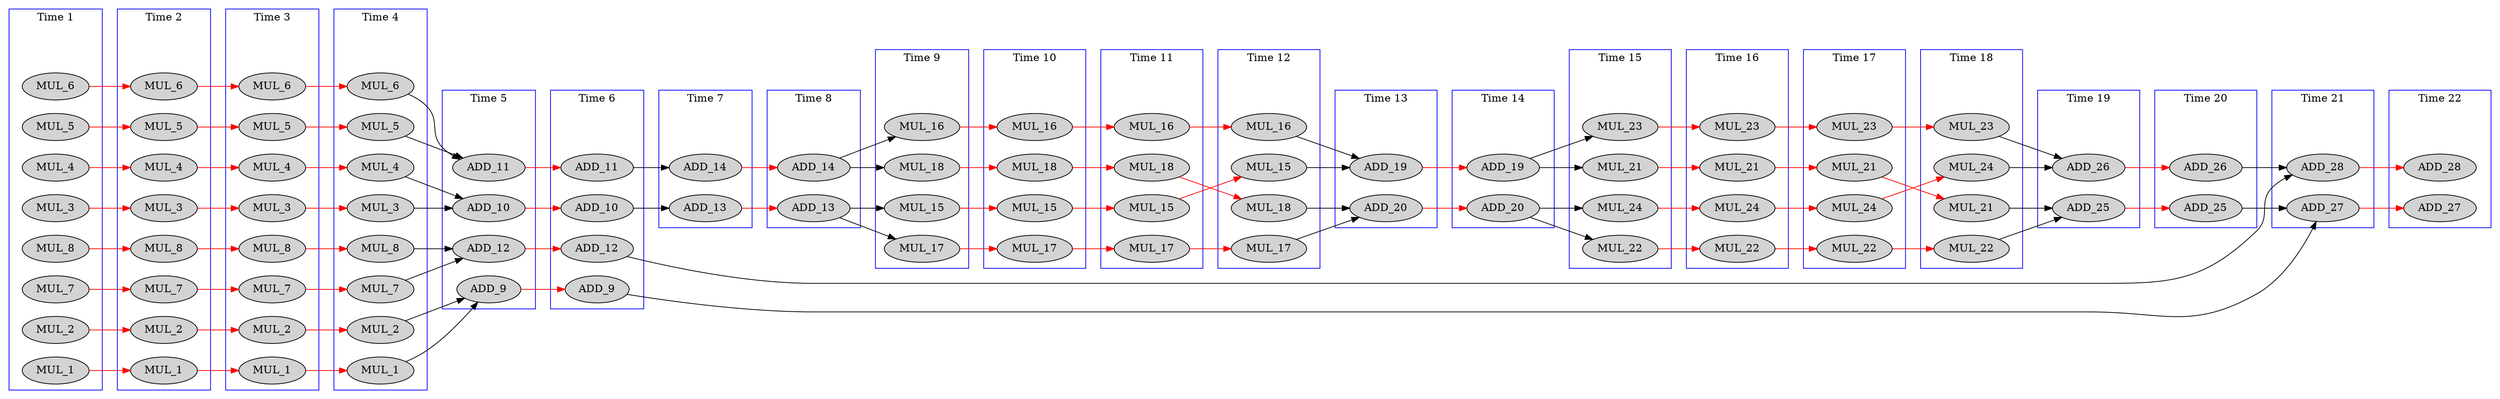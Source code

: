 digraph arf {
  rankdir = LR;
  newrank="true"
  subgraph cluster_1 {
    rank=same;
    node [style=filled];
    label = "Time 1";
    color = blue;
    pseudo_1 [style=invis];
    MUL_1_0 [label=MUL_1]
    MUL_2_0 [label=MUL_2]
    MUL_3_0 [label=MUL_3]
    MUL_4_0 [label=MUL_4]
    MUL_5_0 [label=MUL_5]
    MUL_6_0 [label=MUL_6]
    MUL_7_0 [label=MUL_7]
    MUL_8_0 [label=MUL_8]
  }
  subgraph cluster_2 {
    rank=same;
    node [style=filled];
    label = "Time 2";
    color = blue;
    pseudo_2 [style=invis];
    MUL_1_1 [label=MUL_1]
    MUL_2_1 [label=MUL_2]
    MUL_3_1 [label=MUL_3]
    MUL_4_1 [label=MUL_4]
    MUL_5_1 [label=MUL_5]
    MUL_6_1 [label=MUL_6]
    MUL_7_1 [label=MUL_7]
    MUL_8_1 [label=MUL_8]
  }
  subgraph cluster_3 {
    rank=same;
    node [style=filled];
    label = "Time 3";
    color = blue;
    pseudo_3 [style=invis];
    MUL_1_2 [label=MUL_1]
    MUL_2_2 [label=MUL_2]
    MUL_3_2 [label=MUL_3]
    MUL_4_2 [label=MUL_4]
    MUL_5_2 [label=MUL_5]
    MUL_6_2 [label=MUL_6]
    MUL_7_2 [label=MUL_7]
    MUL_8_2 [label=MUL_8]
  }
  subgraph cluster_4 {
    rank=same;
    node [style=filled];
    label = "Time 4";
    color = blue;
    pseudo_4 [style=invis];
    MUL_1_3 [label=MUL_1]
    MUL_2_3 [label=MUL_2]
    MUL_3_3 [label=MUL_3]
    MUL_4_3 [label=MUL_4]
    MUL_5_3 [label=MUL_5]
    MUL_6_3 [label=MUL_6]
    MUL_7_3 [label=MUL_7]
    MUL_8_3 [label=MUL_8]
  }
  subgraph cluster_5 {
    rank=same;
    node [style=filled];
    label = "Time 5";
    color = blue;
    pseudo_5 [style=invis];
    ADD_9_0 [label=ADD_9]
    ADD_10_0 [label=ADD_10]
    ADD_11_0 [label=ADD_11]
    ADD_12_0 [label=ADD_12]
  }
  subgraph cluster_6 {
    rank=same;
    node [style=filled];
    label = "Time 6";
    color = blue;
    pseudo_6 [style=invis];
    ADD_9_1 [label=ADD_9]
    ADD_10_1 [label=ADD_10]
    ADD_11_1 [label=ADD_11]
    ADD_12_1 [label=ADD_12]
  }
  subgraph cluster_7 {
    rank=same;
    node [style=filled];
    label = "Time 7";
    color = blue;
    pseudo_7 [style=invis];
    ADD_13_0 [label=ADD_13]
    ADD_14_0 [label=ADD_14]
  }
  subgraph cluster_8 {
    rank=same;
    node [style=filled];
    label = "Time 8";
    color = blue;
    pseudo_8 [style=invis];
    ADD_13_1 [label=ADD_13]
    ADD_14_1 [label=ADD_14]
  }
  subgraph cluster_9 {
    rank=same;
    node [style=filled];
    label = "Time 9";
    color = blue;
    pseudo_9 [style=invis];
    MUL_15_0 [label=MUL_15]
    MUL_16_0 [label=MUL_16]
    MUL_17_0 [label=MUL_17]
    MUL_18_0 [label=MUL_18]
  }
  subgraph cluster_10 {
    rank=same;
    node [style=filled];
    label = "Time 10";
    color = blue;
    pseudo_10 [style=invis];
    MUL_15_1 [label=MUL_15]
    MUL_16_1 [label=MUL_16]
    MUL_17_1 [label=MUL_17]
    MUL_18_1 [label=MUL_18]
  }
  subgraph cluster_11 {
    rank=same;
    node [style=filled];
    label = "Time 11";
    color = blue;
    pseudo_11 [style=invis];
    MUL_15_2 [label=MUL_15]
    MUL_16_2 [label=MUL_16]
    MUL_17_2 [label=MUL_17]
    MUL_18_2 [label=MUL_18]
  }
  subgraph cluster_12 {
    rank=same;
    node [style=filled];
    label = "Time 12";
    color = blue;
    pseudo_12 [style=invis];
    MUL_15_3 [label=MUL_15]
    MUL_16_3 [label=MUL_16]
    MUL_17_3 [label=MUL_17]
    MUL_18_3 [label=MUL_18]
  }
  subgraph cluster_13 {
    rank=same;
    node [style=filled];
    label = "Time 13";
    color = blue;
    pseudo_13 [style=invis];
    ADD_19_0 [label=ADD_19]
    ADD_20_0 [label=ADD_20]
  }
  subgraph cluster_14 {
    rank=same;
    node [style=filled];
    label = "Time 14";
    color = blue;
    pseudo_14 [style=invis];
    ADD_19_1 [label=ADD_19]
    ADD_20_1 [label=ADD_20]
  }
  subgraph cluster_15 {
    rank=same;
    node [style=filled];
    label = "Time 15";
    color = blue;
    pseudo_15 [style=invis];
    MUL_21_0 [label=MUL_21]
    MUL_22_0 [label=MUL_22]
    MUL_23_0 [label=MUL_23]
    MUL_24_0 [label=MUL_24]
  }
  subgraph cluster_16 {
    rank=same;
    node [style=filled];
    label = "Time 16";
    color = blue;
    pseudo_16 [style=invis];
    MUL_21_1 [label=MUL_21]
    MUL_22_1 [label=MUL_22]
    MUL_23_1 [label=MUL_23]
    MUL_24_1 [label=MUL_24]
  }
  subgraph cluster_17 {
    rank=same;
    node [style=filled];
    label = "Time 17";
    color = blue;
    pseudo_17 [style=invis];
    MUL_21_2 [label=MUL_21]
    MUL_22_2 [label=MUL_22]
    MUL_23_2 [label=MUL_23]
    MUL_24_2 [label=MUL_24]
  }
  subgraph cluster_18 {
    rank=same;
    node [style=filled];
    label = "Time 18";
    color = blue;
    pseudo_18 [style=invis];
    MUL_21_3 [label=MUL_21]
    MUL_22_3 [label=MUL_22]
    MUL_23_3 [label=MUL_23]
    MUL_24_3 [label=MUL_24]
  }
  subgraph cluster_19 {
    rank=same;
    node [style=filled];
    label = "Time 19";
    color = blue;
    pseudo_19 [style=invis];
    ADD_25_0 [label=ADD_25]
    ADD_26_0 [label=ADD_26]
  }
  subgraph cluster_20 {
    rank=same;
    node [style=filled];
    label = "Time 20";
    color = blue;
    pseudo_20 [style=invis];
    ADD_25_1 [label=ADD_25]
    ADD_26_1 [label=ADD_26]
  }
  subgraph cluster_21 {
    rank=same;
    node [style=filled];
    label = "Time 21";
    color = blue;
    pseudo_21 [style=invis];
    ADD_27_0 [label=ADD_27]
    ADD_28_0 [label=ADD_28]
  }
  subgraph cluster_22 {
    rank=same;
    node [style=filled];
    label = "Time 22";
    color = blue;
    pseudo_22 [style=invis];
    ADD_27_1 [label=ADD_27]
    ADD_28_1 [label=ADD_28]
  }
    pseudo_1->pseudo_2 [style=invis];
    pseudo_2->pseudo_3 [style=invis];
    pseudo_3->pseudo_4 [style=invis];
    pseudo_4->pseudo_5 [style=invis];
    pseudo_5->pseudo_6 [style=invis];
    pseudo_6->pseudo_7 [style=invis];
    pseudo_7->pseudo_8 [style=invis];
    pseudo_8->pseudo_9 [style=invis];
    pseudo_9->pseudo_10 [style=invis];
    pseudo_10->pseudo_11 [style=invis];
    pseudo_11->pseudo_12 [style=invis];
    pseudo_12->pseudo_13 [style=invis];
    pseudo_13->pseudo_14 [style=invis];
    pseudo_14->pseudo_15 [style=invis];
    pseudo_15->pseudo_16 [style=invis];
    pseudo_16->pseudo_17 [style=invis];
    pseudo_17->pseudo_18 [style=invis];
    pseudo_18->pseudo_19 [style=invis];
    pseudo_19->pseudo_20 [style=invis];
    pseudo_20->pseudo_21 [style=invis];
    pseudo_21->pseudo_22 [style=invis];
    MUL_1_0 -> MUL_1_1 [color=red];
    MUL_1_1 -> MUL_1_2 [color=red];
    MUL_1_2 -> MUL_1_3 [color=red];
    MUL_2_0 -> MUL_2_1 [color=red];
    MUL_2_1 -> MUL_2_2 [color=red];
    MUL_2_2 -> MUL_2_3 [color=red];
    MUL_3_0 -> MUL_3_1 [color=red];
    MUL_3_1 -> MUL_3_2 [color=red];
    MUL_3_2 -> MUL_3_3 [color=red];
    MUL_4_0 -> MUL_4_1 [color=red];
    MUL_4_1 -> MUL_4_2 [color=red];
    MUL_4_2 -> MUL_4_3 [color=red];
    MUL_5_0 -> MUL_5_1 [color=red];
    MUL_5_1 -> MUL_5_2 [color=red];
    MUL_5_2 -> MUL_5_3 [color=red];
    MUL_6_0 -> MUL_6_1 [color=red];
    MUL_6_1 -> MUL_6_2 [color=red];
    MUL_6_2 -> MUL_6_3 [color=red];
    MUL_7_0 -> MUL_7_1 [color=red];
    MUL_7_1 -> MUL_7_2 [color=red];
    MUL_7_2 -> MUL_7_3 [color=red];
    MUL_8_0 -> MUL_8_1 [color=red];
    MUL_8_1 -> MUL_8_2 [color=red];
    MUL_8_2 -> MUL_8_3 [color=red];
    ADD_9_0 -> ADD_9_1 [color=red];
    ADD_10_0 -> ADD_10_1 [color=red];
    ADD_11_0 -> ADD_11_1 [color=red];
    ADD_12_0 -> ADD_12_1 [color=red];
    ADD_13_0 -> ADD_13_1 [color=red];
    ADD_14_0 -> ADD_14_1 [color=red];
    MUL_15_0 -> MUL_15_1 [color=red];
    MUL_15_1 -> MUL_15_2 [color=red];
    MUL_15_2 -> MUL_15_3 [color=red];
    MUL_16_0 -> MUL_16_1 [color=red];
    MUL_16_1 -> MUL_16_2 [color=red];
    MUL_16_2 -> MUL_16_3 [color=red];
    MUL_17_0 -> MUL_17_1 [color=red];
    MUL_17_1 -> MUL_17_2 [color=red];
    MUL_17_2 -> MUL_17_3 [color=red];
    MUL_18_0 -> MUL_18_1 [color=red];
    MUL_18_1 -> MUL_18_2 [color=red];
    MUL_18_2 -> MUL_18_3 [color=red];
    ADD_19_0 -> ADD_19_1 [color=red];
    ADD_20_0 -> ADD_20_1 [color=red];
    MUL_21_0 -> MUL_21_1 [color=red];
    MUL_21_1 -> MUL_21_2 [color=red];
    MUL_21_2 -> MUL_21_3 [color=red];
    MUL_22_0 -> MUL_22_1 [color=red];
    MUL_22_1 -> MUL_22_2 [color=red];
    MUL_22_2 -> MUL_22_3 [color=red];
    MUL_23_0 -> MUL_23_1 [color=red];
    MUL_23_1 -> MUL_23_2 [color=red];
    MUL_23_2 -> MUL_23_3 [color=red];
    MUL_24_0 -> MUL_24_1 [color=red];
    MUL_24_1 -> MUL_24_2 [color=red];
    MUL_24_2 -> MUL_24_3 [color=red];
    ADD_25_0 -> ADD_25_1 [color=red];
    ADD_26_0 -> ADD_26_1 [color=red];
    ADD_27_0 -> ADD_27_1 [color=red];
    ADD_28_0 -> ADD_28_1 [color=red];
    MUL_1_3 -> ADD_9_0 [ name = 0 ];
    MUL_2_3 -> ADD_9_0 [ name = 1 ];
    MUL_3_3 -> ADD_10_0 [ name = 2 ];
    MUL_4_3 -> ADD_10_0 [ name = 3 ];
    MUL_5_3 -> ADD_11_0 [ name = 4 ];
    MUL_6_3 -> ADD_11_0 [ name = 5 ];
    MUL_7_3 -> ADD_12_0 [ name = 6 ];
    MUL_8_3 -> ADD_12_0 [ name = 7 ];
    ADD_9_1 -> ADD_27_0 [ name = 8 ];
    ADD_10_1 -> ADD_13_0 [ name = 9 ];
    ADD_11_1 -> ADD_14_0 [ name = 10 ];
    ADD_12_1 -> ADD_28_0 [ name = 11 ];
    ADD_13_1 -> MUL_15_0 [ name = 12 ];
    ADD_13_1 -> MUL_17_0 [ name = 13 ];
    ADD_14_1 -> MUL_16_0 [ name = 14 ];
    ADD_14_1 -> MUL_18_0 [ name = 15 ];
    MUL_15_3 -> ADD_19_0 [ name = 16 ];
    MUL_16_3 -> ADD_19_0 [ name = 17 ];
    MUL_17_3 -> ADD_20_0 [ name = 18 ];
    MUL_18_3 -> ADD_20_0 [ name = 19 ];
    ADD_19_1 -> MUL_21_0 [ name = 20 ];
    ADD_19_1 -> MUL_23_0 [ name = 21 ];
    ADD_20_1 -> MUL_22_0 [ name = 22 ];
    ADD_20_1 -> MUL_24_0 [ name = 23 ];
    MUL_21_3 -> ADD_25_0 [ name = 24 ];
    MUL_22_3 -> ADD_25_0 [ name = 25 ];
    MUL_23_3 -> ADD_26_0 [ name = 26 ];
    MUL_24_3 -> ADD_26_0 [ name = 27 ];
    ADD_25_1 -> ADD_27_0 [ name = 28 ];
    ADD_26_1 -> ADD_28_0 [ name = 29 ];
}